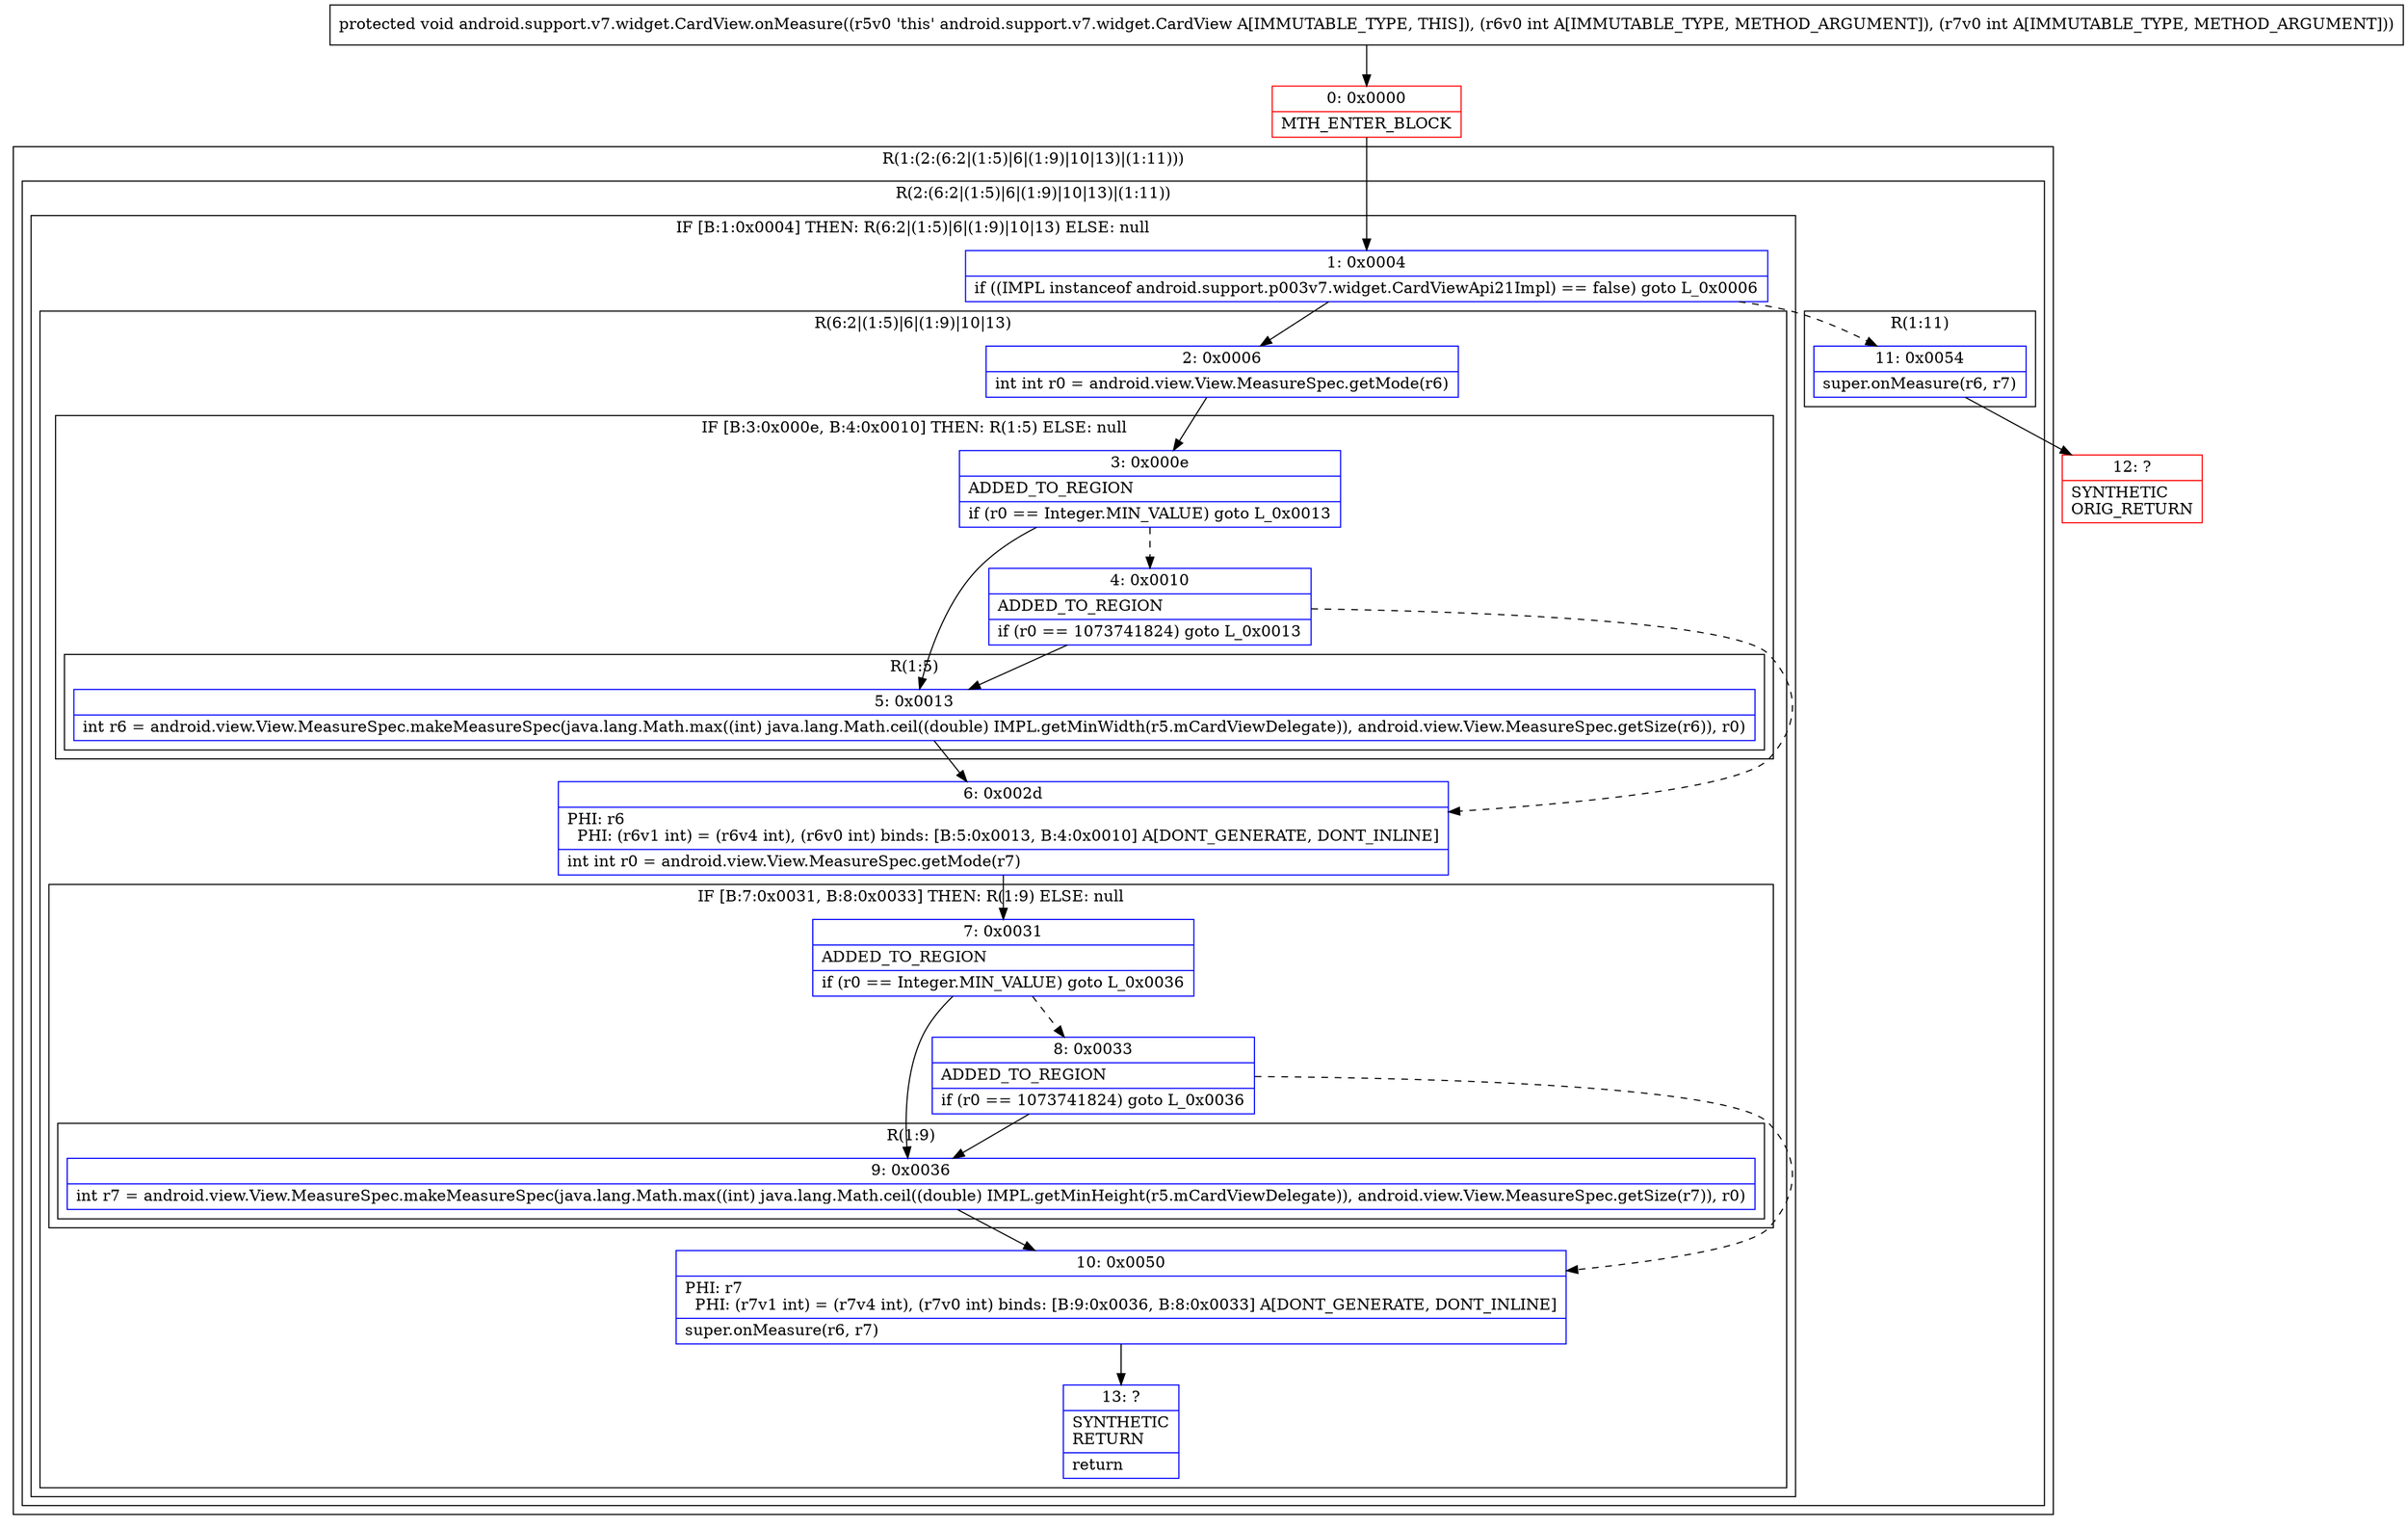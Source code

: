 digraph "CFG forandroid.support.v7.widget.CardView.onMeasure(II)V" {
subgraph cluster_Region_1975047070 {
label = "R(1:(2:(6:2|(1:5)|6|(1:9)|10|13)|(1:11)))";
node [shape=record,color=blue];
subgraph cluster_Region_1039265133 {
label = "R(2:(6:2|(1:5)|6|(1:9)|10|13)|(1:11))";
node [shape=record,color=blue];
subgraph cluster_IfRegion_237379933 {
label = "IF [B:1:0x0004] THEN: R(6:2|(1:5)|6|(1:9)|10|13) ELSE: null";
node [shape=record,color=blue];
Node_1 [shape=record,label="{1\:\ 0x0004|if ((IMPL instanceof android.support.p003v7.widget.CardViewApi21Impl) == false) goto L_0x0006\l}"];
subgraph cluster_Region_1081993935 {
label = "R(6:2|(1:5)|6|(1:9)|10|13)";
node [shape=record,color=blue];
Node_2 [shape=record,label="{2\:\ 0x0006|int int r0 = android.view.View.MeasureSpec.getMode(r6)\l}"];
subgraph cluster_IfRegion_1601548580 {
label = "IF [B:3:0x000e, B:4:0x0010] THEN: R(1:5) ELSE: null";
node [shape=record,color=blue];
Node_3 [shape=record,label="{3\:\ 0x000e|ADDED_TO_REGION\l|if (r0 == Integer.MIN_VALUE) goto L_0x0013\l}"];
Node_4 [shape=record,label="{4\:\ 0x0010|ADDED_TO_REGION\l|if (r0 == 1073741824) goto L_0x0013\l}"];
subgraph cluster_Region_2122879958 {
label = "R(1:5)";
node [shape=record,color=blue];
Node_5 [shape=record,label="{5\:\ 0x0013|int r6 = android.view.View.MeasureSpec.makeMeasureSpec(java.lang.Math.max((int) java.lang.Math.ceil((double) IMPL.getMinWidth(r5.mCardViewDelegate)), android.view.View.MeasureSpec.getSize(r6)), r0)\l}"];
}
}
Node_6 [shape=record,label="{6\:\ 0x002d|PHI: r6 \l  PHI: (r6v1 int) = (r6v4 int), (r6v0 int) binds: [B:5:0x0013, B:4:0x0010] A[DONT_GENERATE, DONT_INLINE]\l|int int r0 = android.view.View.MeasureSpec.getMode(r7)\l}"];
subgraph cluster_IfRegion_568515682 {
label = "IF [B:7:0x0031, B:8:0x0033] THEN: R(1:9) ELSE: null";
node [shape=record,color=blue];
Node_7 [shape=record,label="{7\:\ 0x0031|ADDED_TO_REGION\l|if (r0 == Integer.MIN_VALUE) goto L_0x0036\l}"];
Node_8 [shape=record,label="{8\:\ 0x0033|ADDED_TO_REGION\l|if (r0 == 1073741824) goto L_0x0036\l}"];
subgraph cluster_Region_241590531 {
label = "R(1:9)";
node [shape=record,color=blue];
Node_9 [shape=record,label="{9\:\ 0x0036|int r7 = android.view.View.MeasureSpec.makeMeasureSpec(java.lang.Math.max((int) java.lang.Math.ceil((double) IMPL.getMinHeight(r5.mCardViewDelegate)), android.view.View.MeasureSpec.getSize(r7)), r0)\l}"];
}
}
Node_10 [shape=record,label="{10\:\ 0x0050|PHI: r7 \l  PHI: (r7v1 int) = (r7v4 int), (r7v0 int) binds: [B:9:0x0036, B:8:0x0033] A[DONT_GENERATE, DONT_INLINE]\l|super.onMeasure(r6, r7)\l}"];
Node_13 [shape=record,label="{13\:\ ?|SYNTHETIC\lRETURN\l|return\l}"];
}
}
subgraph cluster_Region_1950394501 {
label = "R(1:11)";
node [shape=record,color=blue];
Node_11 [shape=record,label="{11\:\ 0x0054|super.onMeasure(r6, r7)\l}"];
}
}
}
Node_0 [shape=record,color=red,label="{0\:\ 0x0000|MTH_ENTER_BLOCK\l}"];
Node_12 [shape=record,color=red,label="{12\:\ ?|SYNTHETIC\lORIG_RETURN\l}"];
MethodNode[shape=record,label="{protected void android.support.v7.widget.CardView.onMeasure((r5v0 'this' android.support.v7.widget.CardView A[IMMUTABLE_TYPE, THIS]), (r6v0 int A[IMMUTABLE_TYPE, METHOD_ARGUMENT]), (r7v0 int A[IMMUTABLE_TYPE, METHOD_ARGUMENT])) }"];
MethodNode -> Node_0;
Node_1 -> Node_2;
Node_1 -> Node_11[style=dashed];
Node_2 -> Node_3;
Node_3 -> Node_4[style=dashed];
Node_3 -> Node_5;
Node_4 -> Node_5;
Node_4 -> Node_6[style=dashed];
Node_5 -> Node_6;
Node_6 -> Node_7;
Node_7 -> Node_8[style=dashed];
Node_7 -> Node_9;
Node_8 -> Node_9;
Node_8 -> Node_10[style=dashed];
Node_9 -> Node_10;
Node_10 -> Node_13;
Node_11 -> Node_12;
Node_0 -> Node_1;
}

